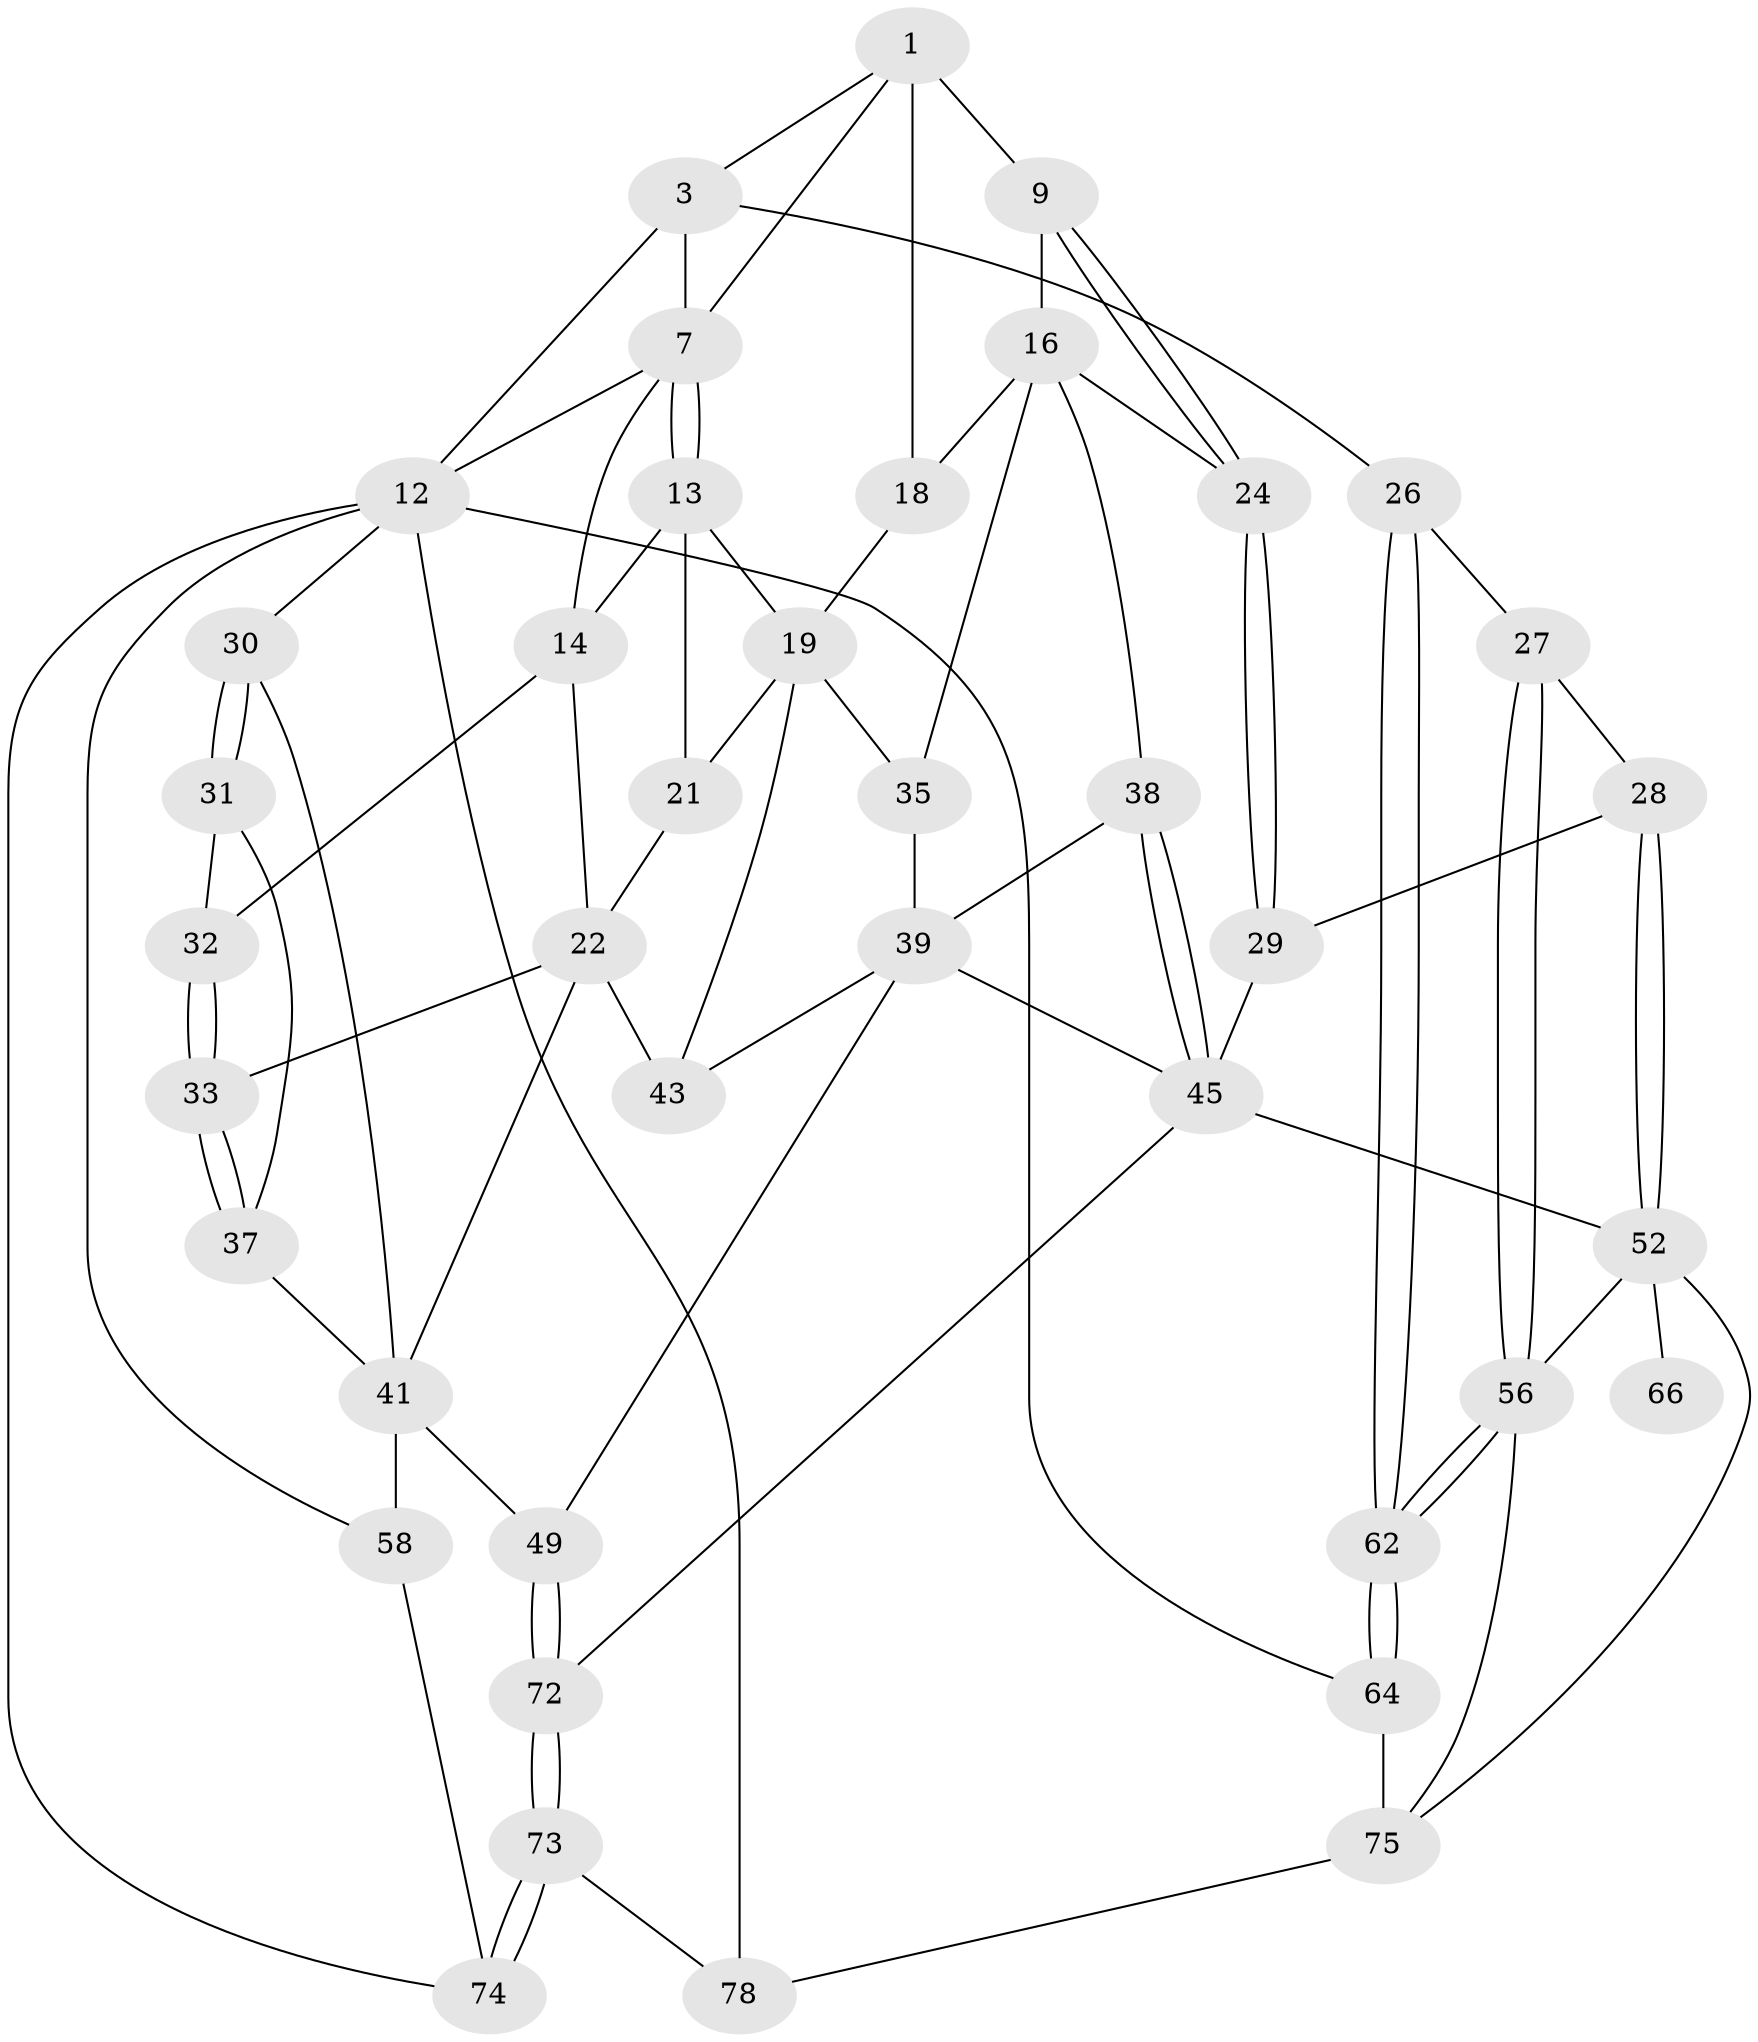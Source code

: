// original degree distribution, {3: 0.024691358024691357, 5: 0.5432098765432098, 4: 0.2345679012345679, 6: 0.19753086419753085}
// Generated by graph-tools (version 1.1) at 2025/21/03/04/25 18:21:06]
// undirected, 40 vertices, 87 edges
graph export_dot {
graph [start="1"]
  node [color=gray90,style=filled];
  1 [pos="+0.7231698425672208+0",super="+2+5"];
  3 [pos="+1+0",super="+4"];
  7 [pos="+0.3129620078716073+0.15476342168816462",super="+8"];
  9 [pos="+0.764546007579299+0.19071833247861114",super="+10"];
  12 [pos="+0+0.24394086114713245",super="+59"];
  13 [pos="+0.29722789941507943+0.2521895352649489",super="+20"];
  14 [pos="+0.22125530098164714+0.30010115907514745",super="+15"];
  16 [pos="+0.538803646376645+0.3324625174570218",super="+17+25"];
  18 [pos="+0.45399052522620176+0.33290060288808787"];
  19 [pos="+0.430883373066722+0.3406536428738579",super="+34"];
  21 [pos="+0.314885268056255+0.34029366801177685"];
  22 [pos="+0.2667573360630693+0.39138073193565226",super="+40+23"];
  24 [pos="+0.7281578997643072+0.40290593107792666"];
  26 [pos="+1+0.37271121247626987"];
  27 [pos="+0.818446459422731+0.4581316069035794"];
  28 [pos="+0.8092677164542479+0.45799990834846166"];
  29 [pos="+0.7502453829647562+0.43434647116662856"];
  30 [pos="+0+0.3554012178177433"];
  31 [pos="+0.029893416933361647+0.33988588175277296"];
  32 [pos="+0.11431806153715036+0.3147511801748532"];
  33 [pos="+0.1560851792938182+0.37904633548177685"];
  35 [pos="+0.459782417406281+0.4330164732743321"];
  37 [pos="+0.13556836555826826+0.5140943101067743"];
  38 [pos="+0.5388308955721288+0.4806884211402483"];
  39 [pos="+0.4892174107798397+0.46807861185801486",super="+44"];
  41 [pos="+0.14053568831007485+0.56314791253287",super="+50+42"];
  43 [pos="+0.3491049351188993+0.5118959244131766"];
  45 [pos="+0.5273711664644499+0.577904165163847",super="+48+46"];
  49 [pos="+0.367608838928432+0.7172631360404025"];
  52 [pos="+0.8232614805780134+0.6305042604312233",super="+53"];
  56 [pos="+1+0.8026152031123814",super="+57"];
  58 [pos="+0+0.7096329916241576",super="+65"];
  62 [pos="+1+0.8620261869526906"];
  64 [pos="+1+0.9611914070339393"];
  66 [pos="+0.6148640111025973+0.7620839535992368"];
  72 [pos="+0.39136972950444515+1"];
  73 [pos="+0.38901415020426194+1"];
  74 [pos="+0.1599324761646577+1"];
  75 [pos="+0.7623263175606126+0.8721713908449124",super="+76+77"];
  78 [pos="+0.721296935454355+0.921962367372142",super="+80+79"];
  1 -- 3;
  1 -- 9 [weight=2];
  1 -- 18;
  1 -- 7;
  3 -- 26;
  3 -- 12 [weight=2];
  3 -- 7;
  7 -- 13;
  7 -- 13;
  7 -- 12;
  7 -- 14;
  9 -- 24;
  9 -- 24;
  9 -- 16;
  12 -- 30;
  12 -- 64;
  12 -- 74;
  12 -- 58;
  12 -- 78 [weight=2];
  13 -- 14;
  13 -- 21;
  13 -- 19;
  14 -- 22;
  14 -- 32;
  16 -- 18;
  16 -- 35;
  16 -- 24;
  16 -- 38;
  18 -- 19;
  19 -- 35;
  19 -- 21;
  19 -- 43;
  21 -- 22;
  22 -- 41;
  22 -- 43;
  22 -- 33;
  24 -- 29;
  24 -- 29;
  26 -- 27;
  26 -- 62;
  26 -- 62;
  27 -- 28;
  27 -- 56;
  27 -- 56;
  28 -- 29;
  28 -- 52;
  28 -- 52;
  29 -- 45;
  30 -- 31;
  30 -- 31;
  30 -- 41;
  31 -- 32;
  31 -- 37;
  32 -- 33;
  32 -- 33;
  33 -- 37;
  33 -- 37;
  35 -- 39;
  37 -- 41;
  38 -- 39;
  38 -- 45;
  38 -- 45;
  39 -- 49;
  39 -- 43;
  39 -- 45;
  41 -- 58 [weight=2];
  41 -- 49;
  45 -- 72;
  45 -- 52 [weight=3];
  49 -- 72;
  49 -- 72;
  52 -- 56 [weight=2];
  52 -- 66 [weight=3];
  52 -- 75;
  56 -- 62;
  56 -- 62;
  56 -- 75;
  58 -- 74;
  62 -- 64;
  62 -- 64;
  64 -- 75;
  72 -- 73;
  72 -- 73;
  73 -- 74;
  73 -- 74;
  73 -- 78;
  75 -- 78 [weight=2];
}
